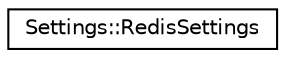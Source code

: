 digraph "类继承关系图"
{
 // LATEX_PDF_SIZE
  edge [fontname="Helvetica",fontsize="10",labelfontname="Helvetica",labelfontsize="10"];
  node [fontname="Helvetica",fontsize="10",shape=record];
  rankdir="LR";
  Node0 [label="Settings::RedisSettings",height=0.2,width=0.4,color="black", fillcolor="white", style="filled",URL="$class_settings_1_1_redis_settings.html",tooltip=" "];
}
